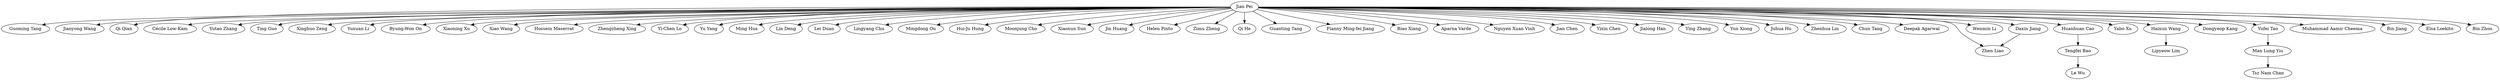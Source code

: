strict digraph G{
"Jian Pei" -> "Guoming Tang"
"Jian Pei" -> "Jianyong Wang"
"Jian Pei" -> "Qi Qian"
"Jian Pei" -> "Cécile Low-Kam"
"Jian Pei" -> "Yutao Zhang"
"Jian Pei" -> "Ting Guo"
"Jian Pei" -> "Xinghuo Zeng"
"Jian Pei" -> "Yuxuan Li"
"Jian Pei" -> "Byung-Won On"
"Jian Pei" -> "Xiaoning Xu"
"Jian Pei" -> "Xiao Wang"
"Jian Pei" -> "Hossein Maserrat"
"Jian Pei" -> "Zhengzheng Xing"
"Jian Pei" -> "Yi-Chen Lo"
"Jian Pei" -> "Yu Yang"
"Jian Pei" -> "Ming Hua"
"Jian Pei" -> "Lin Deng"
"Jian Pei" -> "Lei Duan"
"Jian Pei" -> "Lingyang Chu"
"Jian Pei" -> "Mingdong Ou"
"Jian Pei" -> "Hui-Ju Hung"
"Jian Pei" -> "Moonjung Cho"
"Jian Pei" -> "Xiaoxun Sun"
"Jian Pei" -> "Jin Huang"
"Jian Pei" -> "Helen Pinto"
"Jian Pei" -> "Zimu Zheng"
"Jian Pei" -> "Qi He"
"Jian Pei" -> "Guanting Tang"
"Jian Pei" -> "Fianny Ming-fei Jiang"
"Jian Pei" -> "Biao Xiang"
"Jian Pei" -> "Aparna Varde"
"Jian Pei" -> "Nguyen Xuan Vinh"
"Jian Pei" -> "Jian Chen"
"Jian Pei" -> "Yixin Chen"
"Jian Pei" -> "Jialong Han"
"Jian Pei" -> "Ying Zhang"
"Jian Pei" -> "Yun Xiong"
"Jian Pei" -> "Juhua Hu"
"Jian Pei" -> "Zhenhua Lin"
"Jian Pei" -> "Chun Tang"
"Jian Pei" -> "Deepak Agarwal"
"Jian Pei" -> "Zhen Liao"
"Jian Pei" -> "Wenmin Li"
"Jian Pei" -> "Daxin Jiang"
"Daxin Jiang" -> "Zhen Liao"
"Jian Pei" -> "Huanhuan Cao"
"Huanhuan Cao" -> "Tengfei Bao"
"Tengfei Bao" -> "Le Wu"
"Jian Pei" -> "Yabo Xu"
"Jian Pei" -> "Haixun Wang"
"Haixun Wang" -> "Lipyeow Lim"
"Jian Pei" -> "Dongyeop Kang"
"Jian Pei" -> "Yufei Tao"
"Yufei Tao" -> "Man Lung Yiu"
"Man Lung Yiu" -> "Tsz Nam Chan"
"Jian Pei" -> "Muhammad Aamir Cheema"
"Jian Pei" -> "Bin Jiang"
"Jian Pei" -> "Elsa Loekito"
"Jian Pei" -> "Bin Zhou"
}